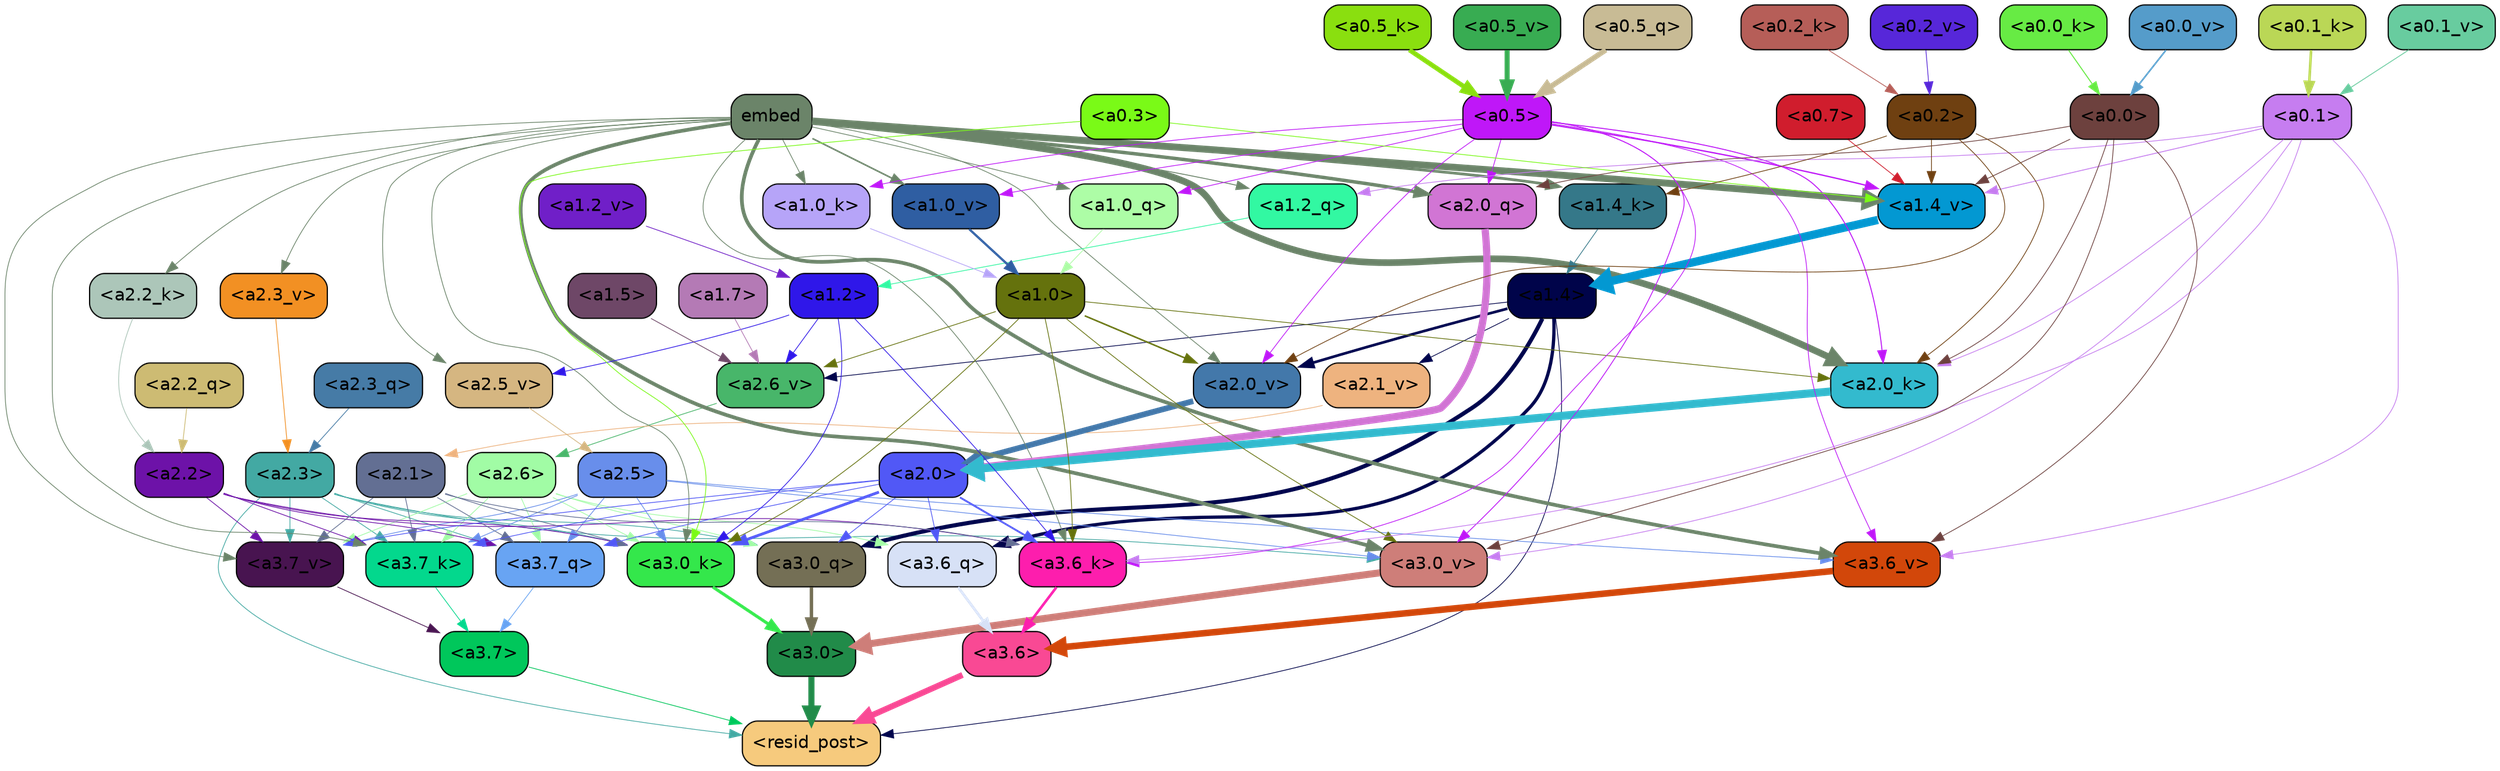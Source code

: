 strict digraph "" {
	graph [bgcolor=transparent,
		layout=dot,
		overlap=false,
		splines=true
	];
	"<a3.7>"	[color=black,
		fillcolor="#00c75b",
		fontname=Helvetica,
		shape=box,
		style="filled, rounded"];
	"<resid_post>"	[color=black,
		fillcolor="#f6ca7d",
		fontname=Helvetica,
		shape=box,
		style="filled, rounded"];
	"<a3.7>" -> "<resid_post>"	[color="#00c75b",
		penwidth=0.6];
	"<a3.6>"	[color=black,
		fillcolor="#f94994",
		fontname=Helvetica,
		shape=box,
		style="filled, rounded"];
	"<a3.6>" -> "<resid_post>"	[color="#f94994",
		penwidth=4.751612067222595];
	"<a3.0>"	[color=black,
		fillcolor="#218b49",
		fontname=Helvetica,
		shape=box,
		style="filled, rounded"];
	"<a3.0>" -> "<resid_post>"	[color="#218b49",
		penwidth=4.884142994880676];
	"<a2.3>"	[color=black,
		fillcolor="#43a9a3",
		fontname=Helvetica,
		shape=box,
		style="filled, rounded"];
	"<a2.3>" -> "<resid_post>"	[color="#43a9a3",
		penwidth=0.6];
	"<a3.7_q>"	[color=black,
		fillcolor="#68a4f3",
		fontname=Helvetica,
		shape=box,
		style="filled, rounded"];
	"<a2.3>" -> "<a3.7_q>"	[color="#43a9a3",
		penwidth=0.6];
	"<a3.0_q>"	[color=black,
		fillcolor="#746f55",
		fontname=Helvetica,
		shape=box,
		style="filled, rounded"];
	"<a2.3>" -> "<a3.0_q>"	[color="#43a9a3",
		penwidth=0.6];
	"<a3.7_k>"	[color=black,
		fillcolor="#03d88d",
		fontname=Helvetica,
		shape=box,
		style="filled, rounded"];
	"<a2.3>" -> "<a3.7_k>"	[color="#43a9a3",
		penwidth=0.6];
	"<a3.0_k>"	[color=black,
		fillcolor="#34e74b",
		fontname=Helvetica,
		shape=box,
		style="filled, rounded"];
	"<a2.3>" -> "<a3.0_k>"	[color="#43a9a3",
		penwidth=0.6];
	"<a3.7_v>"	[color=black,
		fillcolor="#481450",
		fontname=Helvetica,
		shape=box,
		style="filled, rounded"];
	"<a2.3>" -> "<a3.7_v>"	[color="#43a9a3",
		penwidth=0.6];
	"<a3.0_v>"	[color=black,
		fillcolor="#ce7e79",
		fontname=Helvetica,
		shape=box,
		style="filled, rounded"];
	"<a2.3>" -> "<a3.0_v>"	[color="#43a9a3",
		penwidth=0.6];
	"<a1.4>"	[color=black,
		fillcolor="#00044a",
		fontname=Helvetica,
		shape=box,
		style="filled, rounded"];
	"<a1.4>" -> "<resid_post>"	[color="#00044a",
		penwidth=0.6];
	"<a3.6_q>"	[color=black,
		fillcolor="#d7e1f6",
		fontname=Helvetica,
		shape=box,
		style="filled, rounded"];
	"<a1.4>" -> "<a3.6_q>"	[color="#00044a",
		penwidth=2.6469622254371643];
	"<a1.4>" -> "<a3.0_q>"	[color="#00044a",
		penwidth=3.3040847778320312];
	"<a2.6_v>"	[color=black,
		fillcolor="#48b66a",
		fontname=Helvetica,
		shape=box,
		style="filled, rounded"];
	"<a1.4>" -> "<a2.6_v>"	[color="#00044a",
		penwidth=0.6];
	"<a2.1_v>"	[color=black,
		fillcolor="#eeb37f",
		fontname=Helvetica,
		shape=box,
		style="filled, rounded"];
	"<a1.4>" -> "<a2.1_v>"	[color="#00044a",
		penwidth=0.6];
	"<a2.0_v>"	[color=black,
		fillcolor="#4378aa",
		fontname=Helvetica,
		shape=box,
		style="filled, rounded"];
	"<a1.4>" -> "<a2.0_v>"	[color="#00044a",
		penwidth=2.1286070346832275];
	"<a3.7_q>" -> "<a3.7>"	[color="#68a4f3",
		penwidth=0.6];
	"<a3.6_q>" -> "<a3.6>"	[color="#d7e1f6",
		penwidth=2.091020345687866];
	"<a3.0_q>" -> "<a3.0>"	[color="#746f55",
		penwidth=2.7421876192092896];
	"<a3.7_k>" -> "<a3.7>"	[color="#03d88d",
		penwidth=0.6];
	"<a3.6_k>"	[color=black,
		fillcolor="#fd1ead",
		fontname=Helvetica,
		shape=box,
		style="filled, rounded"];
	"<a3.6_k>" -> "<a3.6>"	[color="#fd1ead",
		penwidth=2.048597991466522];
	"<a3.0_k>" -> "<a3.0>"	[color="#34e74b",
		penwidth=2.476402521133423];
	"<a3.7_v>" -> "<a3.7>"	[color="#481450",
		penwidth=0.6];
	"<a3.6_v>"	[color=black,
		fillcolor="#d2470a",
		fontname=Helvetica,
		shape=box,
		style="filled, rounded"];
	"<a3.6_v>" -> "<a3.6>"	[color="#d2470a",
		penwidth=5.2550448179244995];
	"<a3.0_v>" -> "<a3.0>"	[color="#ce7e79",
		penwidth=5.652270674705505];
	"<a2.6>"	[color=black,
		fillcolor="#a1fca5",
		fontname=Helvetica,
		shape=box,
		style="filled, rounded"];
	"<a2.6>" -> "<a3.7_q>"	[color="#a1fca5",
		penwidth=0.6];
	"<a2.6>" -> "<a3.6_q>"	[color="#a1fca5",
		penwidth=0.6];
	"<a2.6>" -> "<a3.0_q>"	[color="#a1fca5",
		penwidth=0.6];
	"<a2.6>" -> "<a3.7_k>"	[color="#a1fca5",
		penwidth=0.6];
	"<a2.6>" -> "<a3.0_k>"	[color="#a1fca5",
		penwidth=0.6];
	"<a2.6>" -> "<a3.7_v>"	[color="#a1fca5",
		penwidth=0.6];
	"<a2.5>"	[color=black,
		fillcolor="#688eeb",
		fontname=Helvetica,
		shape=box,
		style="filled, rounded"];
	"<a2.5>" -> "<a3.7_q>"	[color="#688eeb",
		penwidth=0.6];
	"<a2.5>" -> "<a3.7_k>"	[color="#688eeb",
		penwidth=0.6];
	"<a2.5>" -> "<a3.0_k>"	[color="#688eeb",
		penwidth=0.6];
	"<a2.5>" -> "<a3.7_v>"	[color="#688eeb",
		penwidth=0.6];
	"<a2.5>" -> "<a3.6_v>"	[color="#688eeb",
		penwidth=0.6];
	"<a2.5>" -> "<a3.0_v>"	[color="#688eeb",
		penwidth=0.6];
	"<a2.2>"	[color=black,
		fillcolor="#6d12a8",
		fontname=Helvetica,
		shape=box,
		style="filled, rounded"];
	"<a2.2>" -> "<a3.7_q>"	[color="#6d12a8",
		penwidth=0.6];
	"<a2.2>" -> "<a3.7_k>"	[color="#6d12a8",
		penwidth=0.6];
	"<a2.2>" -> "<a3.6_k>"	[color="#6d12a8",
		penwidth=0.6];
	"<a2.2>" -> "<a3.0_k>"	[color="#6d12a8",
		penwidth=0.6];
	"<a2.2>" -> "<a3.7_v>"	[color="#6d12a8",
		penwidth=0.6];
	"<a2.1>"	[color=black,
		fillcolor="#636f93",
		fontname=Helvetica,
		shape=box,
		style="filled, rounded"];
	"<a2.1>" -> "<a3.7_q>"	[color="#636f93",
		penwidth=0.6];
	"<a2.1>" -> "<a3.7_k>"	[color="#636f93",
		penwidth=0.6];
	"<a2.1>" -> "<a3.6_k>"	[color="#636f93",
		penwidth=0.6];
	"<a2.1>" -> "<a3.0_k>"	[color="#636f93",
		penwidth=0.6];
	"<a2.1>" -> "<a3.7_v>"	[color="#636f93",
		penwidth=0.6];
	"<a2.0>"	[color=black,
		fillcolor="#5158f6",
		fontname=Helvetica,
		shape=box,
		style="filled, rounded"];
	"<a2.0>" -> "<a3.7_q>"	[color="#5158f6",
		penwidth=0.6];
	"<a2.0>" -> "<a3.6_q>"	[color="#5158f6",
		penwidth=0.6];
	"<a2.0>" -> "<a3.0_q>"	[color="#5158f6",
		penwidth=0.6];
	"<a2.0>" -> "<a3.7_k>"	[color="#5158f6",
		penwidth=0.6];
	"<a2.0>" -> "<a3.6_k>"	[color="#5158f6",
		penwidth=1.4757367372512817];
	"<a2.0>" -> "<a3.0_k>"	[color="#5158f6",
		penwidth=2.2137351036071777];
	"<a2.0>" -> "<a3.7_v>"	[color="#5158f6",
		penwidth=0.6];
	embed	[color=black,
		fillcolor="#6b8469",
		fontname=Helvetica,
		shape=box,
		style="filled, rounded"];
	embed -> "<a3.7_k>"	[color="#6b8469",
		penwidth=0.6];
	embed -> "<a3.6_k>"	[color="#6b8469",
		penwidth=0.6];
	embed -> "<a3.0_k>"	[color="#6b8469",
		penwidth=0.6];
	embed -> "<a3.7_v>"	[color="#6b8469",
		penwidth=0.6];
	embed -> "<a3.6_v>"	[color="#6b8469",
		penwidth=2.9582033157348633];
	embed -> "<a3.0_v>"	[color="#6b8469",
		penwidth=2.972973108291626];
	"<a2.0_q>"	[color=black,
		fillcolor="#d175d4",
		fontname=Helvetica,
		shape=box,
		style="filled, rounded"];
	embed -> "<a2.0_q>"	[color="#6b8469",
		penwidth=2.7699792869389057];
	"<a2.2_k>"	[color=black,
		fillcolor="#acc6b9",
		fontname=Helvetica,
		shape=box,
		style="filled, rounded"];
	embed -> "<a2.2_k>"	[color="#6b8469",
		penwidth=0.6];
	"<a2.0_k>"	[color=black,
		fillcolor="#33bace",
		fontname=Helvetica,
		shape=box,
		style="filled, rounded"];
	embed -> "<a2.0_k>"	[color="#6b8469",
		penwidth=5.362775564193726];
	"<a2.5_v>"	[color=black,
		fillcolor="#d5b681",
		fontname=Helvetica,
		shape=box,
		style="filled, rounded"];
	embed -> "<a2.5_v>"	[color="#6b8469",
		penwidth=0.6];
	"<a2.3_v>"	[color=black,
		fillcolor="#f29023",
		fontname=Helvetica,
		shape=box,
		style="filled, rounded"];
	embed -> "<a2.3_v>"	[color="#6b8469",
		penwidth=0.6];
	embed -> "<a2.0_v>"	[color="#6b8469",
		penwidth=0.6];
	"<a1.2_q>"	[color=black,
		fillcolor="#32f8a2",
		fontname=Helvetica,
		shape=box,
		style="filled, rounded"];
	embed -> "<a1.2_q>"	[color="#6b8469",
		penwidth=0.7193574905395508];
	"<a1.0_q>"	[color=black,
		fillcolor="#adfda6",
		fontname=Helvetica,
		shape=box,
		style="filled, rounded"];
	embed -> "<a1.0_q>"	[color="#6b8469",
		penwidth=0.6];
	"<a1.4_k>"	[color=black,
		fillcolor="#357889",
		fontname=Helvetica,
		shape=box,
		style="filled, rounded"];
	embed -> "<a1.4_k>"	[color="#6b8469",
		penwidth=2.147887945175171];
	"<a1.0_k>"	[color=black,
		fillcolor="#b6a4f8",
		fontname=Helvetica,
		shape=box,
		style="filled, rounded"];
	embed -> "<a1.0_k>"	[color="#6b8469",
		penwidth=0.6];
	"<a1.4_v>"	[color=black,
		fillcolor="#0398d2",
		fontname=Helvetica,
		shape=box,
		style="filled, rounded"];
	embed -> "<a1.4_v>"	[color="#6b8469",
		penwidth=5.545122385025024];
	"<a1.0_v>"	[color=black,
		fillcolor="#2f5ea2",
		fontname=Helvetica,
		shape=box,
		style="filled, rounded"];
	embed -> "<a1.0_v>"	[color="#6b8469",
		penwidth=1.26444411277771];
	"<a1.2>"	[color=black,
		fillcolor="#2f17e9",
		fontname=Helvetica,
		shape=box,
		style="filled, rounded"];
	"<a1.2>" -> "<a3.6_k>"	[color="#2f17e9",
		penwidth=0.6];
	"<a1.2>" -> "<a3.0_k>"	[color="#2f17e9",
		penwidth=0.6];
	"<a1.2>" -> "<a2.6_v>"	[color="#2f17e9",
		penwidth=0.6];
	"<a1.2>" -> "<a2.5_v>"	[color="#2f17e9",
		penwidth=0.6];
	"<a1.0>"	[color=black,
		fillcolor="#65720d",
		fontname=Helvetica,
		shape=box,
		style="filled, rounded"];
	"<a1.0>" -> "<a3.6_k>"	[color="#65720d",
		penwidth=0.6];
	"<a1.0>" -> "<a3.0_k>"	[color="#65720d",
		penwidth=0.6];
	"<a1.0>" -> "<a3.0_v>"	[color="#65720d",
		penwidth=0.6];
	"<a1.0>" -> "<a2.0_k>"	[color="#65720d",
		penwidth=0.6];
	"<a1.0>" -> "<a2.6_v>"	[color="#65720d",
		penwidth=0.6];
	"<a1.0>" -> "<a2.0_v>"	[color="#65720d",
		penwidth=1.2240618467330933];
	"<a0.5>"	[color=black,
		fillcolor="#bf17f8",
		fontname=Helvetica,
		shape=box,
		style="filled, rounded"];
	"<a0.5>" -> "<a3.6_k>"	[color="#bf17f8",
		penwidth=0.6];
	"<a0.5>" -> "<a3.6_v>"	[color="#bf17f8",
		penwidth=0.6];
	"<a0.5>" -> "<a3.0_v>"	[color="#bf17f8",
		penwidth=0.6790935099124908];
	"<a0.5>" -> "<a2.0_q>"	[color="#bf17f8",
		penwidth=0.6];
	"<a0.5>" -> "<a2.0_k>"	[color="#bf17f8",
		penwidth=0.7897988557815552];
	"<a0.5>" -> "<a2.0_v>"	[color="#bf17f8",
		penwidth=0.6];
	"<a0.5>" -> "<a1.0_q>"	[color="#bf17f8",
		penwidth=0.6];
	"<a0.5>" -> "<a1.0_k>"	[color="#bf17f8",
		penwidth=0.6];
	"<a0.5>" -> "<a1.4_v>"	[color="#bf17f8",
		penwidth=1.0479987859725952];
	"<a0.5>" -> "<a1.0_v>"	[color="#bf17f8",
		penwidth=0.6];
	"<a0.1>"	[color=black,
		fillcolor="#c67df0",
		fontname=Helvetica,
		shape=box,
		style="filled, rounded"];
	"<a0.1>" -> "<a3.6_k>"	[color="#c67df0",
		penwidth=0.6];
	"<a0.1>" -> "<a3.6_v>"	[color="#c67df0",
		penwidth=0.6];
	"<a0.1>" -> "<a3.0_v>"	[color="#c67df0",
		penwidth=0.6];
	"<a0.1>" -> "<a2.0_k>"	[color="#c67df0",
		penwidth=0.6];
	"<a0.1>" -> "<a1.2_q>"	[color="#c67df0",
		penwidth=0.6];
	"<a0.1>" -> "<a1.4_v>"	[color="#c67df0",
		penwidth=0.7031502723693848];
	"<a0.3>"	[color=black,
		fillcolor="#7afa17",
		fontname=Helvetica,
		shape=box,
		style="filled, rounded"];
	"<a0.3>" -> "<a3.0_k>"	[color="#7afa17",
		penwidth=0.6];
	"<a0.3>" -> "<a1.4_v>"	[color="#7afa17",
		penwidth=0.6];
	"<a0.0>"	[color=black,
		fillcolor="#6d413e",
		fontname=Helvetica,
		shape=box,
		style="filled, rounded"];
	"<a0.0>" -> "<a3.6_v>"	[color="#6d413e",
		penwidth=0.6];
	"<a0.0>" -> "<a3.0_v>"	[color="#6d413e",
		penwidth=0.6];
	"<a0.0>" -> "<a2.0_q>"	[color="#6d413e",
		penwidth=0.6];
	"<a0.0>" -> "<a2.0_k>"	[color="#6d413e",
		penwidth=0.6];
	"<a0.0>" -> "<a1.4_v>"	[color="#6d413e",
		penwidth=0.6];
	"<a2.3_q>"	[color=black,
		fillcolor="#467ba6",
		fontname=Helvetica,
		shape=box,
		style="filled, rounded"];
	"<a2.3_q>" -> "<a2.3>"	[color="#467ba6",
		penwidth=0.6];
	"<a2.2_q>"	[color=black,
		fillcolor="#cdbb73",
		fontname=Helvetica,
		shape=box,
		style="filled, rounded"];
	"<a2.2_q>" -> "<a2.2>"	[color="#cdbb73",
		penwidth=0.6];
	"<a2.0_q>" -> "<a2.0>"	[color="#d175d4",
		penwidth=5.819834470748901];
	"<a2.2_k>" -> "<a2.2>"	[color="#acc6b9",
		penwidth=0.6];
	"<a2.0_k>" -> "<a2.0>"	[color="#33bace",
		penwidth=6.470837593078613];
	"<a2.6_v>" -> "<a2.6>"	[color="#48b66a",
		penwidth=0.6];
	"<a2.5_v>" -> "<a2.5>"	[color="#d5b681",
		penwidth=0.6];
	"<a2.3_v>" -> "<a2.3>"	[color="#f29023",
		penwidth=0.6];
	"<a2.1_v>" -> "<a2.1>"	[color="#eeb37f",
		penwidth=0.6];
	"<a2.0_v>" -> "<a2.0>"	[color="#4378aa",
		penwidth=4.5950857400894165];
	"<a0.2>"	[color=black,
		fillcolor="#6f4011",
		fontname=Helvetica,
		shape=box,
		style="filled, rounded"];
	"<a0.2>" -> "<a2.0_k>"	[color="#6f4011",
		penwidth=0.6];
	"<a0.2>" -> "<a2.0_v>"	[color="#6f4011",
		penwidth=0.6];
	"<a0.2>" -> "<a1.4_k>"	[color="#6f4011",
		penwidth=0.6];
	"<a0.2>" -> "<a1.4_v>"	[color="#6f4011",
		penwidth=0.6];
	"<a1.7>"	[color=black,
		fillcolor="#b47ab5",
		fontname=Helvetica,
		shape=box,
		style="filled, rounded"];
	"<a1.7>" -> "<a2.6_v>"	[color="#b47ab5",
		penwidth=0.6];
	"<a1.5>"	[color=black,
		fillcolor="#6e4767",
		fontname=Helvetica,
		shape=box,
		style="filled, rounded"];
	"<a1.5>" -> "<a2.6_v>"	[color="#6e4767",
		penwidth=0.6];
	"<a1.2_q>" -> "<a1.2>"	[color="#32f8a2",
		penwidth=0.6];
	"<a1.0_q>" -> "<a1.0>"	[color="#adfda6",
		penwidth=0.6];
	"<a1.4_k>" -> "<a1.4>"	[color="#357889",
		penwidth=0.6];
	"<a1.0_k>" -> "<a1.0>"	[color="#b6a4f8",
		penwidth=0.6];
	"<a1.4_v>" -> "<a1.4>"	[color="#0398d2",
		penwidth=6.635385513305664];
	"<a1.2_v>"	[color=black,
		fillcolor="#701fc8",
		fontname=Helvetica,
		shape=box,
		style="filled, rounded"];
	"<a1.2_v>" -> "<a1.2>"	[color="#701fc8",
		penwidth=0.6];
	"<a1.0_v>" -> "<a1.0>"	[color="#2f5ea2",
		penwidth=1.807669460773468];
	"<a0.7>"	[color=black,
		fillcolor="#d01d2d",
		fontname=Helvetica,
		shape=box,
		style="filled, rounded"];
	"<a0.7>" -> "<a1.4_v>"	[color="#d01d2d",
		penwidth=0.6];
	"<a0.5_q>"	[color=black,
		fillcolor="#c8bb95",
		fontname=Helvetica,
		shape=box,
		style="filled, rounded"];
	"<a0.5_q>" -> "<a0.5>"	[color="#c8bb95",
		penwidth=4.201210081577301];
	"<a0.5_k>"	[color=black,
		fillcolor="#8adf0f",
		fontname=Helvetica,
		shape=box,
		style="filled, rounded"];
	"<a0.5_k>" -> "<a0.5>"	[color="#8adf0f",
		penwidth=3.780391812324524];
	"<a0.2_k>"	[color=black,
		fillcolor="#b65e58",
		fontname=Helvetica,
		shape=box,
		style="filled, rounded"];
	"<a0.2_k>" -> "<a0.2>"	[color="#b65e58",
		penwidth=0.6];
	"<a0.1_k>"	[color=black,
		fillcolor="#bad756",
		fontname=Helvetica,
		shape=box,
		style="filled, rounded"];
	"<a0.1_k>" -> "<a0.1>"	[color="#bad756",
		penwidth=2.0809476375579834];
	"<a0.0_k>"	[color=black,
		fillcolor="#67eb44",
		fontname=Helvetica,
		shape=box,
		style="filled, rounded"];
	"<a0.0_k>" -> "<a0.0>"	[color="#67eb44",
		penwidth=0.8123311996459961];
	"<a0.5_v>"	[color=black,
		fillcolor="#38ac52",
		fontname=Helvetica,
		shape=box,
		style="filled, rounded"];
	"<a0.5_v>" -> "<a0.5>"	[color="#38ac52",
		penwidth=4.0294036865234375];
	"<a0.2_v>"	[color=black,
		fillcolor="#5727d9",
		fontname=Helvetica,
		shape=box,
		style="filled, rounded"];
	"<a0.2_v>" -> "<a0.2>"	[color="#5727d9",
		penwidth=0.6];
	"<a0.1_v>"	[color=black,
		fillcolor="#68cc9f",
		fontname=Helvetica,
		shape=box,
		style="filled, rounded"];
	"<a0.1_v>" -> "<a0.1>"	[color="#68cc9f",
		penwidth=0.6631441116333008];
	"<a0.0_v>"	[color=black,
		fillcolor="#559cca",
		fontname=Helvetica,
		shape=box,
		style="filled, rounded"];
	"<a0.0_v>" -> "<a0.0>"	[color="#559cca",
		penwidth=1.2803640365600586];
}
